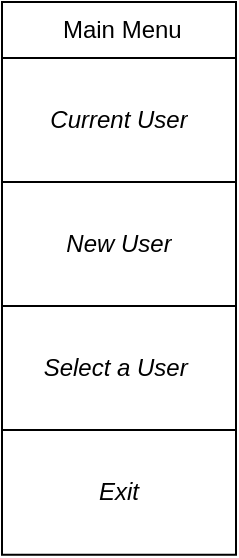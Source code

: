 <mxfile version="24.7.1" type="github">
  <diagram name="Страница — 1" id="6KNbkss4eKfsMKE9iyVz">
    <mxGraphModel dx="304" dy="473" grid="0" gridSize="10" guides="1" tooltips="1" connect="1" arrows="1" fold="1" page="0" pageScale="1" pageWidth="827" pageHeight="1169" math="0" shadow="0">
      <root>
        <mxCell id="0" />
        <mxCell id="1" parent="0" />
        <mxCell id="CazIclYIRgNa2Nyeu689-1" value="" style="shape=table;startSize=0;container=1;collapsible=0;childLayout=tableLayout;" vertex="1" parent="1">
          <mxGeometry x="170" y="140" width="117" height="276.4" as="geometry" />
        </mxCell>
        <mxCell id="CazIclYIRgNa2Nyeu689-2" value="" style="shape=tableRow;horizontal=0;startSize=0;swimlaneHead=0;swimlaneBody=0;strokeColor=inherit;top=0;left=0;bottom=0;right=0;collapsible=0;dropTarget=0;fillColor=none;points=[[0,0.5],[1,0.5]];portConstraint=eastwest;" vertex="1" parent="CazIclYIRgNa2Nyeu689-1">
          <mxGeometry width="117" height="28" as="geometry" />
        </mxCell>
        <mxCell id="CazIclYIRgNa2Nyeu689-3" value="&amp;nbsp;Main Menu" style="shape=partialRectangle;html=1;whiteSpace=wrap;connectable=0;strokeColor=inherit;overflow=hidden;fillColor=none;top=0;left=0;bottom=0;right=0;pointerEvents=1;" vertex="1" parent="CazIclYIRgNa2Nyeu689-2">
          <mxGeometry width="117" height="28" as="geometry">
            <mxRectangle width="117" height="28" as="alternateBounds" />
          </mxGeometry>
        </mxCell>
        <mxCell id="CazIclYIRgNa2Nyeu689-10" value="" style="shape=tableRow;horizontal=0;startSize=0;swimlaneHead=0;swimlaneBody=0;strokeColor=inherit;top=0;left=0;bottom=0;right=0;collapsible=0;dropTarget=0;fillColor=none;points=[[0,0.5],[1,0.5]];portConstraint=eastwest;" vertex="1" parent="CazIclYIRgNa2Nyeu689-1">
          <mxGeometry y="28" width="117" height="62" as="geometry" />
        </mxCell>
        <mxCell id="CazIclYIRgNa2Nyeu689-11" value="&lt;i&gt;Current User&lt;/i&gt;" style="shape=partialRectangle;html=1;whiteSpace=wrap;connectable=0;strokeColor=inherit;overflow=hidden;fillColor=none;top=0;left=0;bottom=0;right=0;pointerEvents=1;" vertex="1" parent="CazIclYIRgNa2Nyeu689-10">
          <mxGeometry width="117" height="62" as="geometry">
            <mxRectangle width="117" height="62" as="alternateBounds" />
          </mxGeometry>
        </mxCell>
        <mxCell id="CazIclYIRgNa2Nyeu689-8" value="" style="shape=tableRow;horizontal=0;startSize=0;swimlaneHead=0;swimlaneBody=0;strokeColor=inherit;top=0;left=0;bottom=0;right=0;collapsible=0;dropTarget=0;fillColor=none;points=[[0,0.5],[1,0.5]];portConstraint=eastwest;" vertex="1" parent="CazIclYIRgNa2Nyeu689-1">
          <mxGeometry y="90" width="117" height="62" as="geometry" />
        </mxCell>
        <mxCell id="CazIclYIRgNa2Nyeu689-9" value="&lt;i&gt;New User&lt;/i&gt;" style="shape=partialRectangle;html=1;whiteSpace=wrap;connectable=0;strokeColor=inherit;overflow=hidden;fillColor=none;top=0;left=0;bottom=0;right=0;pointerEvents=1;" vertex="1" parent="CazIclYIRgNa2Nyeu689-8">
          <mxGeometry width="117" height="62" as="geometry">
            <mxRectangle width="117" height="62" as="alternateBounds" />
          </mxGeometry>
        </mxCell>
        <mxCell id="CazIclYIRgNa2Nyeu689-4" value="" style="shape=tableRow;horizontal=0;startSize=0;swimlaneHead=0;swimlaneBody=0;strokeColor=inherit;top=0;left=0;bottom=0;right=0;collapsible=0;dropTarget=0;fillColor=none;points=[[0,0.5],[1,0.5]];portConstraint=eastwest;" vertex="1" parent="CazIclYIRgNa2Nyeu689-1">
          <mxGeometry y="152" width="117" height="62" as="geometry" />
        </mxCell>
        <mxCell id="CazIclYIRgNa2Nyeu689-5" value="&lt;i&gt;Select a User&amp;nbsp;&lt;/i&gt;" style="shape=partialRectangle;html=1;whiteSpace=wrap;connectable=0;strokeColor=inherit;overflow=hidden;fillColor=none;top=0;left=0;bottom=0;right=0;pointerEvents=1;" vertex="1" parent="CazIclYIRgNa2Nyeu689-4">
          <mxGeometry width="117" height="62" as="geometry">
            <mxRectangle width="117" height="62" as="alternateBounds" />
          </mxGeometry>
        </mxCell>
        <mxCell id="CazIclYIRgNa2Nyeu689-6" value="" style="shape=tableRow;horizontal=0;startSize=0;swimlaneHead=0;swimlaneBody=0;strokeColor=inherit;top=0;left=0;bottom=0;right=0;collapsible=0;dropTarget=0;fillColor=none;points=[[0,0.5],[1,0.5]];portConstraint=eastwest;" vertex="1" parent="CazIclYIRgNa2Nyeu689-1">
          <mxGeometry y="214" width="117" height="62" as="geometry" />
        </mxCell>
        <mxCell id="CazIclYIRgNa2Nyeu689-7" value="&lt;i&gt;Exit&lt;/i&gt;" style="shape=partialRectangle;html=1;whiteSpace=wrap;connectable=0;strokeColor=inherit;overflow=hidden;fillColor=none;top=0;left=0;bottom=0;right=0;pointerEvents=1;" vertex="1" parent="CazIclYIRgNa2Nyeu689-6">
          <mxGeometry width="117" height="62" as="geometry">
            <mxRectangle width="117" height="62" as="alternateBounds" />
          </mxGeometry>
        </mxCell>
      </root>
    </mxGraphModel>
  </diagram>
</mxfile>
